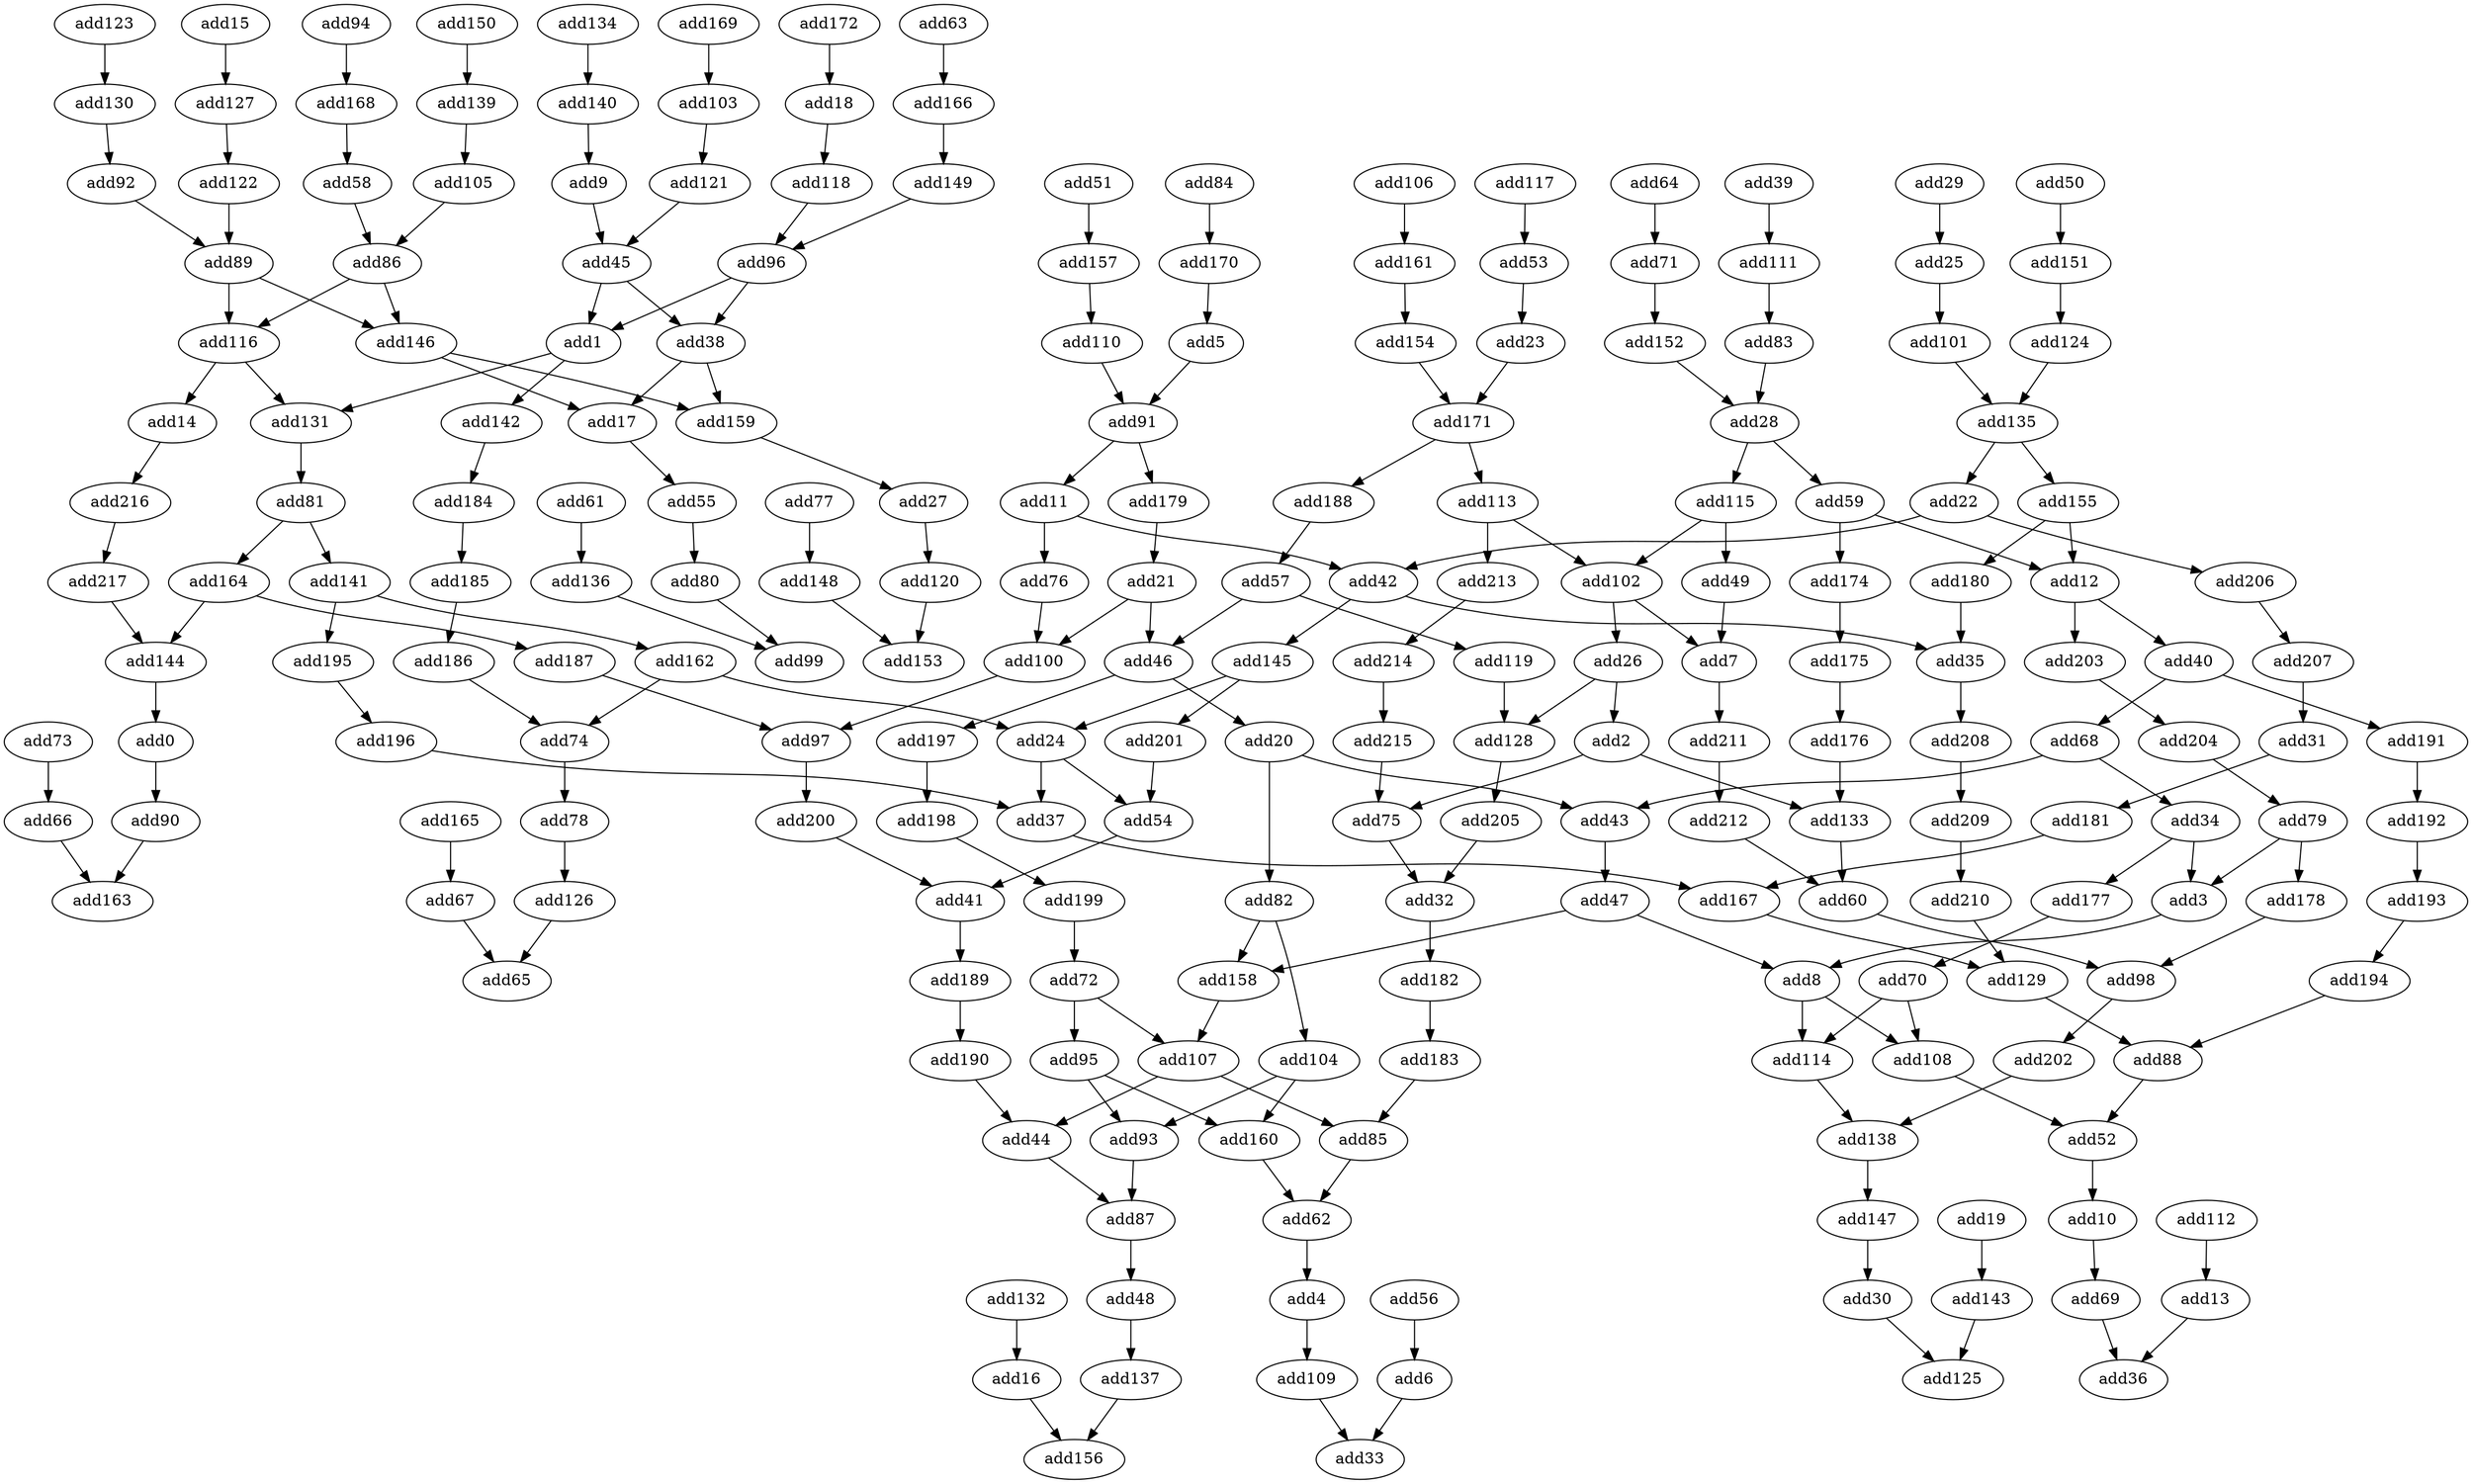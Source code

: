 strict digraph  {
add0 [opcode=add];
add90 [opcode=add];
add1 [opcode=add];
add142 [opcode=add];
add131 [opcode=add];
add2 [opcode=add];
add133 [opcode=add];
add75 [opcode=add];
add3 [opcode=add];
add8 [opcode=add];
add4 [opcode=add];
add109 [opcode=add];
add5 [opcode=add];
add91 [opcode=add];
add6 [opcode=add];
add33 [opcode=add];
add7 [opcode=add];
add211 [opcode=add];
add114 [opcode=add];
add108 [opcode=add];
add9 [opcode=add];
add45 [opcode=add];
add10 [opcode=add];
add69 [opcode=add];
add11 [opcode=add];
add76 [opcode=add];
add42 [opcode=add];
add12 [opcode=add];
add40 [opcode=add];
add203 [opcode=add];
add13 [opcode=add];
add36 [opcode=add];
add14 [opcode=add];
add216 [opcode=add];
add15 [opcode=add];
add127 [opcode=add];
add16 [opcode=add];
add156 [opcode=add];
add17 [opcode=add];
add55 [opcode=add];
add18 [opcode=add];
add118 [opcode=add];
add19 [opcode=add];
add143 [opcode=add];
add20 [opcode=add];
add43 [opcode=add];
add82 [opcode=add];
add21 [opcode=add];
add100 [opcode=add];
add46 [opcode=add];
add22 [opcode=add];
add206 [opcode=add];
add23 [opcode=add];
add171 [opcode=add];
add24 [opcode=add];
add54 [opcode=add];
add37 [opcode=add];
add25 [opcode=add];
add101 [opcode=add];
add26 [opcode=add];
add128 [opcode=add];
add27 [opcode=add];
add120 [opcode=add];
add28 [opcode=add];
add115 [opcode=add];
add59 [opcode=add];
add29 [opcode=add];
add30 [opcode=add];
add125 [opcode=add];
add31 [opcode=add];
add181 [opcode=add];
add32 [opcode=add];
add182 [opcode=add];
add34 [opcode=add];
add177 [opcode=add];
add35 [opcode=add];
add208 [opcode=add];
add167 [opcode=add];
add38 [opcode=add];
add159 [opcode=add];
add39 [opcode=add];
add111 [opcode=add];
add68 [opcode=add];
add191 [opcode=add];
add41 [opcode=add];
add189 [opcode=add];
add145 [opcode=add];
add47 [opcode=add];
add44 [opcode=add];
add87 [opcode=add];
add197 [opcode=add];
add158 [opcode=add];
add48 [opcode=add];
add137 [opcode=add];
add49 [opcode=add];
add50 [opcode=add];
add151 [opcode=add];
add51 [opcode=add];
add157 [opcode=add];
add52 [opcode=add];
add53 [opcode=add];
add80 [opcode=add];
add56 [opcode=add];
add57 [opcode=add];
add119 [opcode=add];
add58 [opcode=add];
add86 [opcode=add];
add174 [opcode=add];
add60 [opcode=add];
add98 [opcode=add];
add61 [opcode=add];
add136 [opcode=add];
add62 [opcode=add];
add63 [opcode=add];
add166 [opcode=add];
add64 [opcode=add];
add71 [opcode=add];
add66 [opcode=add];
add163 [opcode=add];
add67 [opcode=add];
add65 [opcode=add];
add70 [opcode=add];
add152 [opcode=add];
add72 [opcode=add];
add107 [opcode=add];
add95 [opcode=add];
add73 [opcode=add];
add74 [opcode=add];
add78 [opcode=add];
add77 [opcode=add];
add148 [opcode=add];
add126 [opcode=add];
add79 [opcode=add];
add178 [opcode=add];
add99 [opcode=add];
add81 [opcode=add];
add141 [opcode=add];
add164 [opcode=add];
add104 [opcode=add];
add83 [opcode=add];
add84 [opcode=add];
add170 [opcode=add];
add85 [opcode=add];
add116 [opcode=add];
add146 [opcode=add];
add88 [opcode=add];
add89 [opcode=add];
add179 [opcode=add];
add92 [opcode=add];
add93 [opcode=add];
add94 [opcode=add];
add168 [opcode=add];
add160 [opcode=add];
add96 [opcode=add];
add97 [opcode=add];
add200 [opcode=add];
add202 [opcode=add];
add135 [opcode=add];
add102 [opcode=add];
add103 [opcode=add];
add121 [opcode=add];
add105 [opcode=add];
add106 [opcode=add];
add161 [opcode=add];
add110 [opcode=add];
add112 [opcode=add];
add113 [opcode=add];
add213 [opcode=add];
add138 [opcode=add];
add117 [opcode=add];
add153 [opcode=add];
add122 [opcode=add];
add123 [opcode=add];
add130 [opcode=add];
add124 [opcode=add];
add205 [opcode=add];
add129 [opcode=add];
add132 [opcode=add];
add134 [opcode=add];
add140 [opcode=add];
add155 [opcode=add];
add147 [opcode=add];
add139 [opcode=add];
add162 [opcode=add];
add195 [opcode=add];
add184 [opcode=add];
add144 [opcode=add];
add201 [opcode=add];
add149 [opcode=add];
add150 [opcode=add];
add154 [opcode=add];
add180 [opcode=add];
add187 [opcode=add];
add165 [opcode=add];
add169 [opcode=add];
add188 [opcode=add];
add172 [opcode=add];
add175 [opcode=add];
add176 [opcode=add];
add183 [opcode=add];
add185 [opcode=add];
add186 [opcode=add];
add190 [opcode=add];
add192 [opcode=add];
add193 [opcode=add];
add194 [opcode=add];
add196 [opcode=add];
add198 [opcode=add];
add199 [opcode=add];
add204 [opcode=add];
add207 [opcode=add];
add209 [opcode=add];
add210 [opcode=add];
add212 [opcode=add];
add214 [opcode=add];
add215 [opcode=add];
add217 [opcode=add];
add0 -> add90;
add90 -> add163;
add1 -> add142;
add1 -> add131;
add142 -> add184;
add131 -> add81;
add2 -> add133;
add2 -> add75;
add133 -> add60;
add75 -> add32;
add3 -> add8;
add8 -> add114;
add8 -> add108;
add4 -> add109;
add109 -> add33;
add5 -> add91;
add91 -> add179;
add91 -> add11;
add6 -> add33;
add7 -> add211;
add211 -> add212;
add114 -> add138;
add108 -> add52;
add9 -> add45;
add45 -> add38;
add45 -> add1;
add10 -> add69;
add69 -> add36;
add11 -> add76;
add11 -> add42;
add76 -> add100;
add42 -> add35;
add42 -> add145;
add12 -> add40;
add12 -> add203;
add40 -> add68;
add40 -> add191;
add203 -> add204;
add13 -> add36;
add14 -> add216;
add216 -> add217;
add15 -> add127;
add127 -> add122;
add16 -> add156;
add17 -> add55;
add55 -> add80;
add18 -> add118;
add118 -> add96;
add19 -> add143;
add143 -> add125;
add20 -> add43;
add20 -> add82;
add43 -> add47;
add82 -> add158;
add82 -> add104;
add21 -> add100;
add21 -> add46;
add100 -> add97;
add46 -> add20;
add46 -> add197;
add22 -> add42;
add22 -> add206;
add206 -> add207;
add23 -> add171;
add171 -> add113;
add171 -> add188;
add24 -> add54;
add24 -> add37;
add54 -> add41;
add37 -> add167;
add25 -> add101;
add101 -> add135;
add26 -> add2;
add26 -> add128;
add128 -> add205;
add27 -> add120;
add120 -> add153;
add28 -> add115;
add28 -> add59;
add115 -> add49;
add115 -> add102;
add59 -> add174;
add59 -> add12;
add29 -> add25;
add30 -> add125;
add31 -> add181;
add181 -> add167;
add32 -> add182;
add182 -> add183;
add34 -> add177;
add34 -> add3;
add177 -> add70;
add35 -> add208;
add208 -> add209;
add167 -> add129;
add38 -> add159;
add38 -> add17;
add159 -> add27;
add39 -> add111;
add111 -> add83;
add68 -> add43;
add68 -> add34;
add191 -> add192;
add41 -> add189;
add189 -> add190;
add145 -> add24;
add145 -> add201;
add47 -> add158;
add47 -> add8;
add44 -> add87;
add87 -> add48;
add197 -> add198;
add158 -> add107;
add48 -> add137;
add137 -> add156;
add49 -> add7;
add50 -> add151;
add151 -> add124;
add51 -> add157;
add157 -> add110;
add52 -> add10;
add53 -> add23;
add80 -> add99;
add56 -> add6;
add57 -> add119;
add57 -> add46;
add119 -> add128;
add58 -> add86;
add86 -> add116;
add86 -> add146;
add174 -> add175;
add60 -> add98;
add98 -> add202;
add61 -> add136;
add136 -> add99;
add62 -> add4;
add63 -> add166;
add166 -> add149;
add64 -> add71;
add71 -> add152;
add66 -> add163;
add67 -> add65;
add70 -> add108;
add70 -> add114;
add152 -> add28;
add72 -> add107;
add72 -> add95;
add107 -> add85;
add107 -> add44;
add95 -> add93;
add95 -> add160;
add73 -> add66;
add74 -> add78;
add78 -> add126;
add77 -> add148;
add148 -> add153;
add126 -> add65;
add79 -> add178;
add79 -> add3;
add178 -> add98;
add81 -> add141;
add81 -> add164;
add141 -> add162;
add141 -> add195;
add164 -> add144;
add164 -> add187;
add104 -> add160;
add104 -> add93;
add83 -> add28;
add84 -> add170;
add170 -> add5;
add85 -> add62;
add116 -> add14;
add116 -> add131;
add146 -> add159;
add146 -> add17;
add88 -> add52;
add89 -> add116;
add89 -> add146;
add179 -> add21;
add92 -> add89;
add93 -> add87;
add94 -> add168;
add168 -> add58;
add160 -> add62;
add96 -> add38;
add96 -> add1;
add97 -> add200;
add200 -> add41;
add202 -> add138;
add135 -> add155;
add135 -> add22;
add102 -> add26;
add102 -> add7;
add103 -> add121;
add121 -> add45;
add105 -> add86;
add106 -> add161;
add161 -> add154;
add110 -> add91;
add112 -> add13;
add113 -> add102;
add113 -> add213;
add213 -> add214;
add138 -> add147;
add117 -> add53;
add122 -> add89;
add123 -> add130;
add130 -> add92;
add124 -> add135;
add205 -> add32;
add129 -> add88;
add132 -> add16;
add134 -> add140;
add140 -> add9;
add155 -> add180;
add155 -> add12;
add147 -> add30;
add139 -> add105;
add162 -> add74;
add162 -> add24;
add195 -> add196;
add184 -> add185;
add144 -> add0;
add201 -> add54;
add149 -> add96;
add150 -> add139;
add154 -> add171;
add180 -> add35;
add187 -> add97;
add165 -> add67;
add169 -> add103;
add188 -> add57;
add172 -> add18;
add175 -> add176;
add176 -> add133;
add183 -> add85;
add185 -> add186;
add186 -> add74;
add190 -> add44;
add192 -> add193;
add193 -> add194;
add194 -> add88;
add196 -> add37;
add198 -> add199;
add199 -> add72;
add204 -> add79;
add207 -> add31;
add209 -> add210;
add210 -> add129;
add212 -> add60;
add214 -> add215;
add215 -> add75;
add217 -> add144;
}
